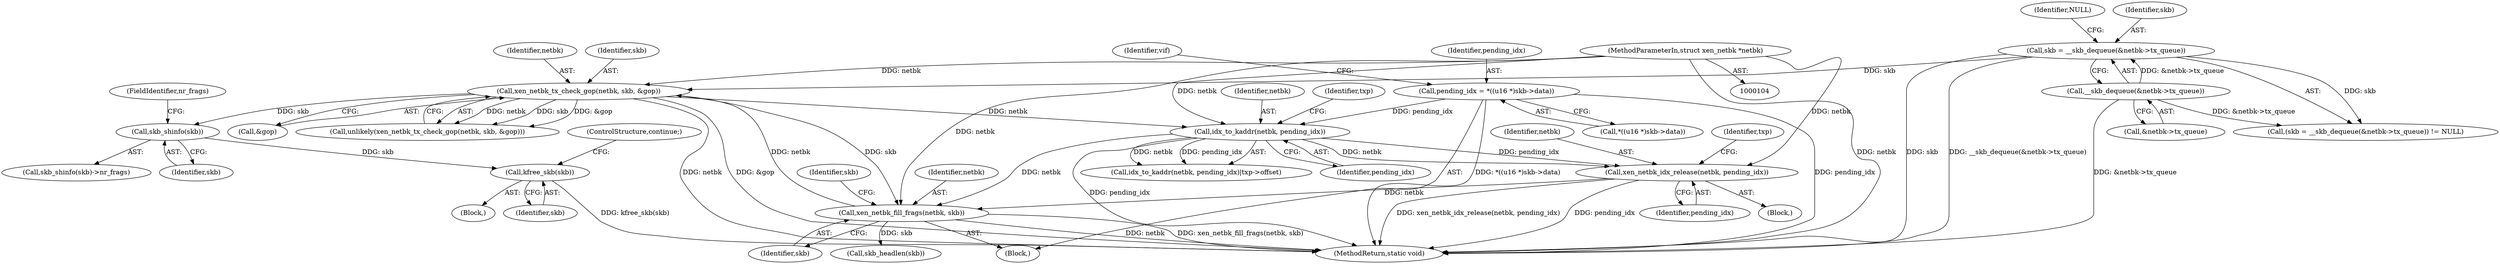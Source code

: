 digraph "1_linux_7d5145d8eb2b9791533ffe4dc003b129b9696c48_2@pointer" {
"1000171" [label="(Call,skb_shinfo(skb))"];
"1000158" [label="(Call,xen_netbk_tx_check_gop(netbk, skb, &gop))"];
"1000242" [label="(Call,xen_netbk_fill_frags(netbk, skb))"];
"1000216" [label="(Call,xen_netbk_idx_release(netbk, pending_idx))"];
"1000190" [label="(Call,idx_to_kaddr(netbk, pending_idx))"];
"1000105" [label="(MethodParameterIn,struct xen_netbk *netbk)"];
"1000129" [label="(Call,pending_idx = *((u16 *)skb->data))"];
"1000116" [label="(Call,skb = __skb_dequeue(&netbk->tx_queue))"];
"1000118" [label="(Call,__skb_dequeue(&netbk->tx_queue))"];
"1000175" [label="(Call,kfree_skb(skb))"];
"1000161" [label="(Call,&gop)"];
"1000118" [label="(Call,__skb_dequeue(&netbk->tx_queue))"];
"1000138" [label="(Identifier,vif)"];
"1000170" [label="(Call,skb_shinfo(skb)->nr_frags)"];
"1000191" [label="(Identifier,netbk)"];
"1000159" [label="(Identifier,netbk)"];
"1000160" [label="(Identifier,skb)"];
"1000217" [label="(Identifier,netbk)"];
"1000244" [label="(Identifier,skb)"];
"1000163" [label="(Block,)"];
"1000216" [label="(Call,xen_netbk_idx_release(netbk, pending_idx))"];
"1000194" [label="(Identifier,txp)"];
"1000173" [label="(FieldIdentifier,nr_frags)"];
"1000218" [label="(Identifier,pending_idx)"];
"1000157" [label="(Call,unlikely(xen_netbk_tx_check_gop(netbk, skb, &gop)))"];
"1000176" [label="(Identifier,skb)"];
"1000123" [label="(Identifier,NULL)"];
"1000177" [label="(ControlStructure,continue;)"];
"1000158" [label="(Call,xen_netbk_tx_check_gop(netbk, skb, &gop))"];
"1000189" [label="(Call,idx_to_kaddr(netbk, pending_idx)|txp->offset)"];
"1000248" [label="(Call,skb_headlen(skb))"];
"1000190" [label="(Call,idx_to_kaddr(netbk, pending_idx))"];
"1000222" [label="(Identifier,txp)"];
"1000129" [label="(Call,pending_idx = *((u16 *)skb->data))"];
"1000119" [label="(Call,&netbk->tx_queue)"];
"1000124" [label="(Block,)"];
"1000192" [label="(Identifier,pending_idx)"];
"1000117" [label="(Identifier,skb)"];
"1000130" [label="(Identifier,pending_idx)"];
"1000242" [label="(Call,xen_netbk_fill_frags(netbk, skb))"];
"1000320" [label="(MethodReturn,static void)"];
"1000115" [label="(Call,(skb = __skb_dequeue(&netbk->tx_queue)) != NULL)"];
"1000116" [label="(Call,skb = __skb_dequeue(&netbk->tx_queue))"];
"1000171" [label="(Call,skb_shinfo(skb))"];
"1000243" [label="(Identifier,netbk)"];
"1000215" [label="(Block,)"];
"1000175" [label="(Call,kfree_skb(skb))"];
"1000249" [label="(Identifier,skb)"];
"1000172" [label="(Identifier,skb)"];
"1000105" [label="(MethodParameterIn,struct xen_netbk *netbk)"];
"1000131" [label="(Call,*((u16 *)skb->data))"];
"1000171" -> "1000170"  [label="AST: "];
"1000171" -> "1000172"  [label="CFG: "];
"1000172" -> "1000171"  [label="AST: "];
"1000173" -> "1000171"  [label="CFG: "];
"1000158" -> "1000171"  [label="DDG: skb"];
"1000171" -> "1000175"  [label="DDG: skb"];
"1000158" -> "1000157"  [label="AST: "];
"1000158" -> "1000161"  [label="CFG: "];
"1000159" -> "1000158"  [label="AST: "];
"1000160" -> "1000158"  [label="AST: "];
"1000161" -> "1000158"  [label="AST: "];
"1000157" -> "1000158"  [label="CFG: "];
"1000158" -> "1000320"  [label="DDG: netbk"];
"1000158" -> "1000320"  [label="DDG: &gop"];
"1000158" -> "1000157"  [label="DDG: netbk"];
"1000158" -> "1000157"  [label="DDG: skb"];
"1000158" -> "1000157"  [label="DDG: &gop"];
"1000242" -> "1000158"  [label="DDG: netbk"];
"1000105" -> "1000158"  [label="DDG: netbk"];
"1000116" -> "1000158"  [label="DDG: skb"];
"1000158" -> "1000190"  [label="DDG: netbk"];
"1000158" -> "1000242"  [label="DDG: skb"];
"1000242" -> "1000124"  [label="AST: "];
"1000242" -> "1000244"  [label="CFG: "];
"1000243" -> "1000242"  [label="AST: "];
"1000244" -> "1000242"  [label="AST: "];
"1000249" -> "1000242"  [label="CFG: "];
"1000242" -> "1000320"  [label="DDG: xen_netbk_fill_frags(netbk, skb)"];
"1000242" -> "1000320"  [label="DDG: netbk"];
"1000216" -> "1000242"  [label="DDG: netbk"];
"1000190" -> "1000242"  [label="DDG: netbk"];
"1000105" -> "1000242"  [label="DDG: netbk"];
"1000242" -> "1000248"  [label="DDG: skb"];
"1000216" -> "1000215"  [label="AST: "];
"1000216" -> "1000218"  [label="CFG: "];
"1000217" -> "1000216"  [label="AST: "];
"1000218" -> "1000216"  [label="AST: "];
"1000222" -> "1000216"  [label="CFG: "];
"1000216" -> "1000320"  [label="DDG: xen_netbk_idx_release(netbk, pending_idx)"];
"1000216" -> "1000320"  [label="DDG: pending_idx"];
"1000190" -> "1000216"  [label="DDG: netbk"];
"1000190" -> "1000216"  [label="DDG: pending_idx"];
"1000105" -> "1000216"  [label="DDG: netbk"];
"1000190" -> "1000189"  [label="AST: "];
"1000190" -> "1000192"  [label="CFG: "];
"1000191" -> "1000190"  [label="AST: "];
"1000192" -> "1000190"  [label="AST: "];
"1000194" -> "1000190"  [label="CFG: "];
"1000190" -> "1000320"  [label="DDG: pending_idx"];
"1000190" -> "1000189"  [label="DDG: netbk"];
"1000190" -> "1000189"  [label="DDG: pending_idx"];
"1000105" -> "1000190"  [label="DDG: netbk"];
"1000129" -> "1000190"  [label="DDG: pending_idx"];
"1000105" -> "1000104"  [label="AST: "];
"1000105" -> "1000320"  [label="DDG: netbk"];
"1000129" -> "1000124"  [label="AST: "];
"1000129" -> "1000131"  [label="CFG: "];
"1000130" -> "1000129"  [label="AST: "];
"1000131" -> "1000129"  [label="AST: "];
"1000138" -> "1000129"  [label="CFG: "];
"1000129" -> "1000320"  [label="DDG: pending_idx"];
"1000129" -> "1000320"  [label="DDG: *((u16 *)skb->data)"];
"1000116" -> "1000115"  [label="AST: "];
"1000116" -> "1000118"  [label="CFG: "];
"1000117" -> "1000116"  [label="AST: "];
"1000118" -> "1000116"  [label="AST: "];
"1000123" -> "1000116"  [label="CFG: "];
"1000116" -> "1000320"  [label="DDG: __skb_dequeue(&netbk->tx_queue)"];
"1000116" -> "1000320"  [label="DDG: skb"];
"1000116" -> "1000115"  [label="DDG: skb"];
"1000118" -> "1000116"  [label="DDG: &netbk->tx_queue"];
"1000118" -> "1000119"  [label="CFG: "];
"1000119" -> "1000118"  [label="AST: "];
"1000118" -> "1000320"  [label="DDG: &netbk->tx_queue"];
"1000118" -> "1000115"  [label="DDG: &netbk->tx_queue"];
"1000175" -> "1000163"  [label="AST: "];
"1000175" -> "1000176"  [label="CFG: "];
"1000176" -> "1000175"  [label="AST: "];
"1000177" -> "1000175"  [label="CFG: "];
"1000175" -> "1000320"  [label="DDG: kfree_skb(skb)"];
}
